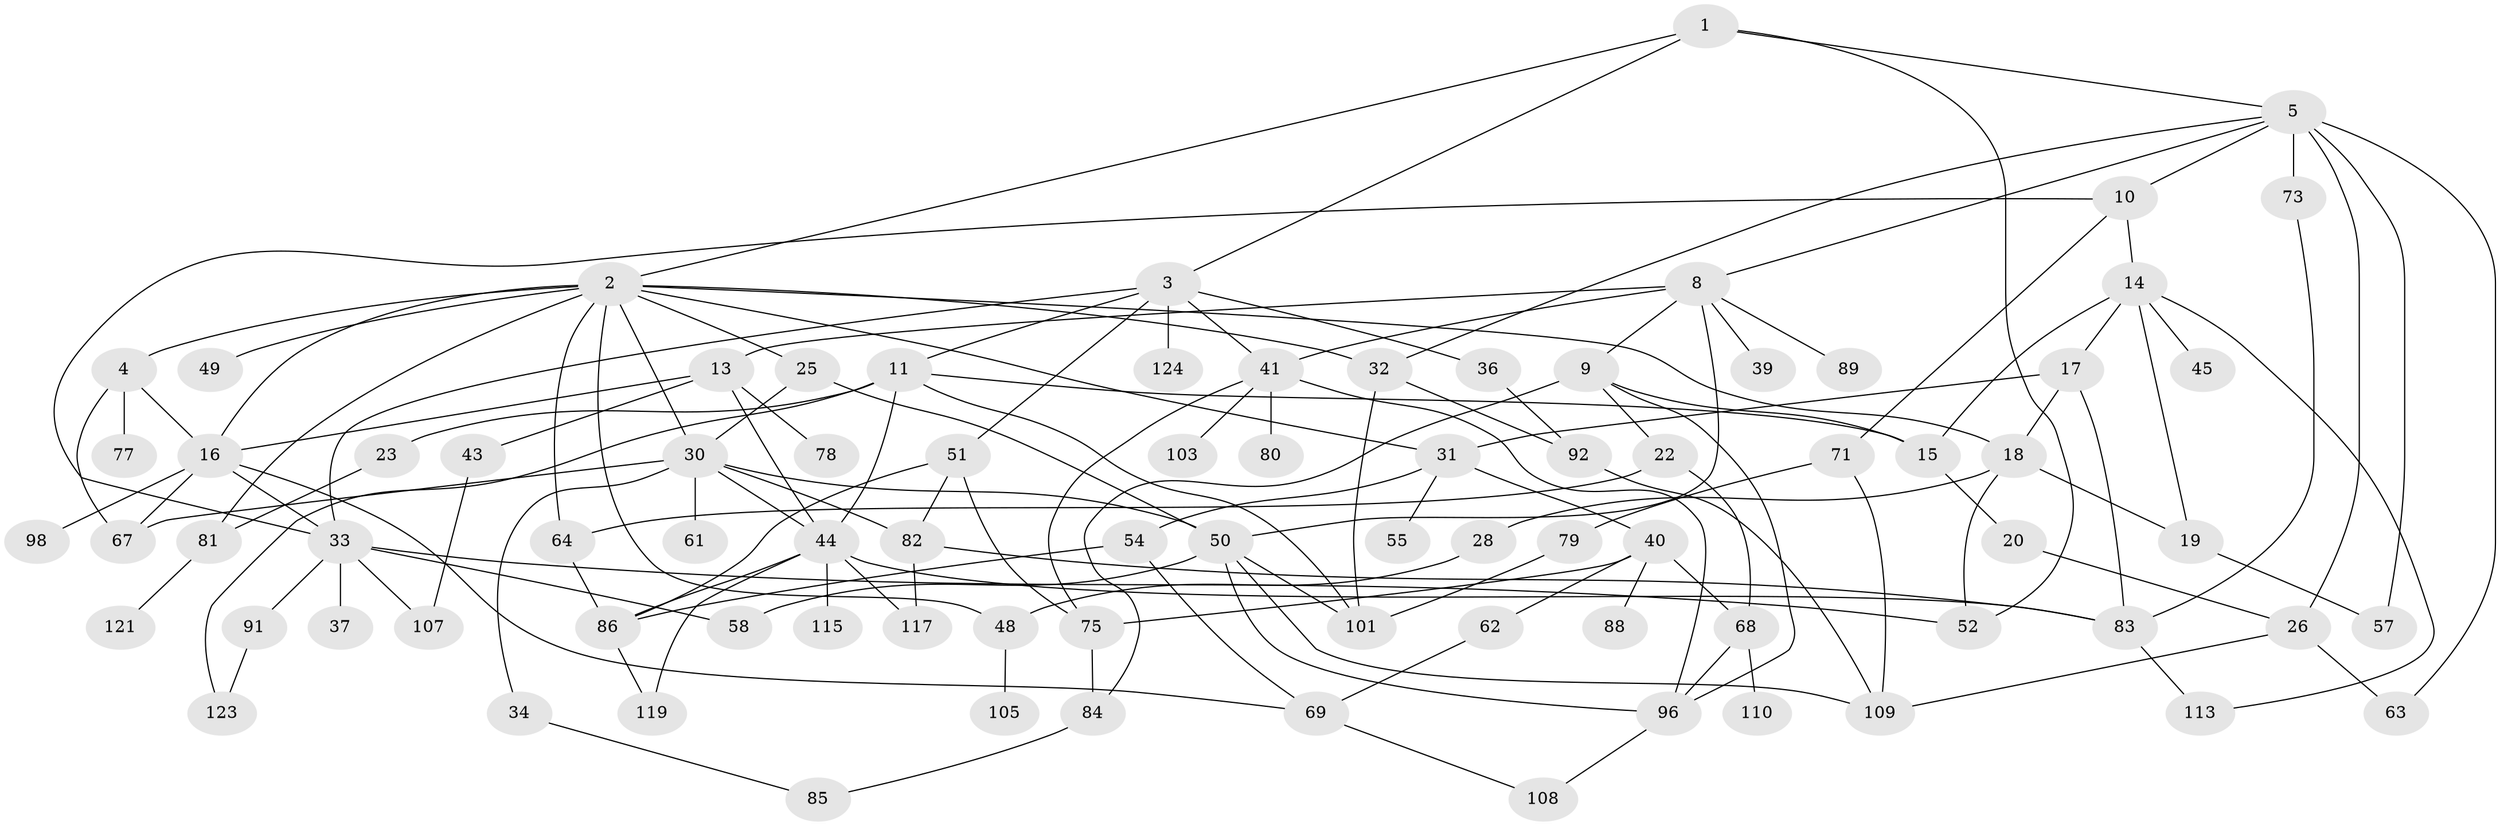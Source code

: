 // original degree distribution, {5: 0.104, 8: 0.008, 4: 0.168, 2: 0.272, 6: 0.04, 7: 0.016, 3: 0.2, 1: 0.192}
// Generated by graph-tools (version 1.1) at 2025/10/02/27/25 16:10:53]
// undirected, 84 vertices, 140 edges
graph export_dot {
graph [start="1"]
  node [color=gray90,style=filled];
  1 [super="+56"];
  2 [super="+24"];
  3 [super="+6"];
  4 [super="+21"];
  5 [super="+7"];
  8 [super="+47"];
  9 [super="+12"];
  10;
  11 [super="+53"];
  13;
  14 [super="+29"];
  15;
  16 [super="+27"];
  17;
  18 [super="+42"];
  19 [super="+66"];
  20 [super="+76"];
  22 [super="+97"];
  23;
  25 [super="+125"];
  26 [super="+46"];
  28 [super="+35"];
  30 [super="+59"];
  31;
  32 [super="+100"];
  33 [super="+38"];
  34 [super="+106"];
  36;
  37;
  39;
  40 [super="+70"];
  41 [super="+72"];
  43 [super="+118"];
  44 [super="+99"];
  45;
  48 [super="+90"];
  49;
  50 [super="+65"];
  51 [super="+60"];
  52 [super="+74"];
  54;
  55;
  57;
  58;
  61;
  62;
  63 [super="+116"];
  64 [super="+94"];
  67;
  68 [super="+102"];
  69 [super="+87"];
  71 [super="+112"];
  73;
  75;
  77;
  78;
  79;
  80 [super="+104"];
  81;
  82 [super="+93"];
  83 [super="+95"];
  84;
  85;
  86 [super="+120"];
  88;
  89;
  91;
  92;
  96 [super="+114"];
  98;
  101 [super="+111"];
  103;
  105;
  107;
  108;
  109 [super="+122"];
  110;
  113;
  115;
  117;
  119;
  121;
  123;
  124;
  1 -- 2;
  1 -- 3;
  1 -- 5;
  1 -- 52;
  2 -- 4;
  2 -- 31;
  2 -- 64;
  2 -- 81;
  2 -- 16;
  2 -- 48;
  2 -- 49;
  2 -- 18;
  2 -- 25;
  2 -- 30;
  2 -- 32;
  3 -- 41;
  3 -- 51;
  3 -- 33;
  3 -- 36;
  3 -- 11;
  3 -- 124;
  4 -- 16;
  4 -- 67;
  4 -- 77;
  5 -- 26 [weight=2];
  5 -- 57;
  5 -- 63;
  5 -- 73;
  5 -- 32;
  5 -- 8;
  5 -- 10;
  8 -- 9;
  8 -- 13;
  8 -- 39;
  8 -- 89;
  8 -- 41;
  8 -- 50;
  9 -- 22;
  9 -- 15;
  9 -- 84;
  9 -- 96;
  10 -- 14;
  10 -- 71;
  10 -- 33;
  11 -- 23;
  11 -- 44;
  11 -- 15;
  11 -- 101;
  11 -- 123;
  13 -- 16;
  13 -- 43;
  13 -- 78;
  13 -- 44;
  14 -- 15;
  14 -- 17;
  14 -- 19;
  14 -- 45;
  14 -- 113;
  15 -- 20;
  16 -- 67;
  16 -- 33;
  16 -- 98;
  16 -- 69;
  17 -- 18;
  17 -- 31;
  17 -- 83;
  18 -- 28;
  18 -- 19 [weight=2];
  18 -- 52;
  19 -- 57;
  20 -- 26;
  22 -- 68;
  22 -- 64;
  23 -- 81;
  25 -- 30;
  25 -- 50;
  26 -- 109;
  26 -- 63;
  28 -- 48;
  30 -- 34;
  30 -- 67;
  30 -- 44;
  30 -- 82;
  30 -- 61;
  30 -- 50;
  31 -- 40;
  31 -- 54;
  31 -- 55;
  32 -- 92;
  32 -- 101;
  33 -- 37;
  33 -- 91;
  33 -- 58;
  33 -- 107;
  33 -- 52;
  34 -- 85;
  36 -- 92;
  40 -- 62;
  40 -- 88;
  40 -- 75;
  40 -- 68;
  41 -- 80 [weight=2];
  41 -- 75;
  41 -- 103;
  41 -- 96;
  43 -- 107;
  44 -- 83;
  44 -- 115;
  44 -- 117;
  44 -- 119;
  44 -- 86;
  48 -- 105;
  50 -- 96;
  50 -- 109;
  50 -- 58;
  50 -- 101;
  51 -- 86;
  51 -- 75;
  51 -- 82;
  54 -- 69;
  54 -- 86;
  62 -- 69;
  64 -- 86;
  68 -- 110;
  68 -- 96;
  69 -- 108;
  71 -- 79;
  71 -- 109;
  73 -- 83;
  75 -- 84;
  79 -- 101;
  81 -- 121;
  82 -- 117;
  82 -- 83;
  83 -- 113;
  84 -- 85;
  86 -- 119;
  91 -- 123;
  92 -- 109;
  96 -- 108;
}
